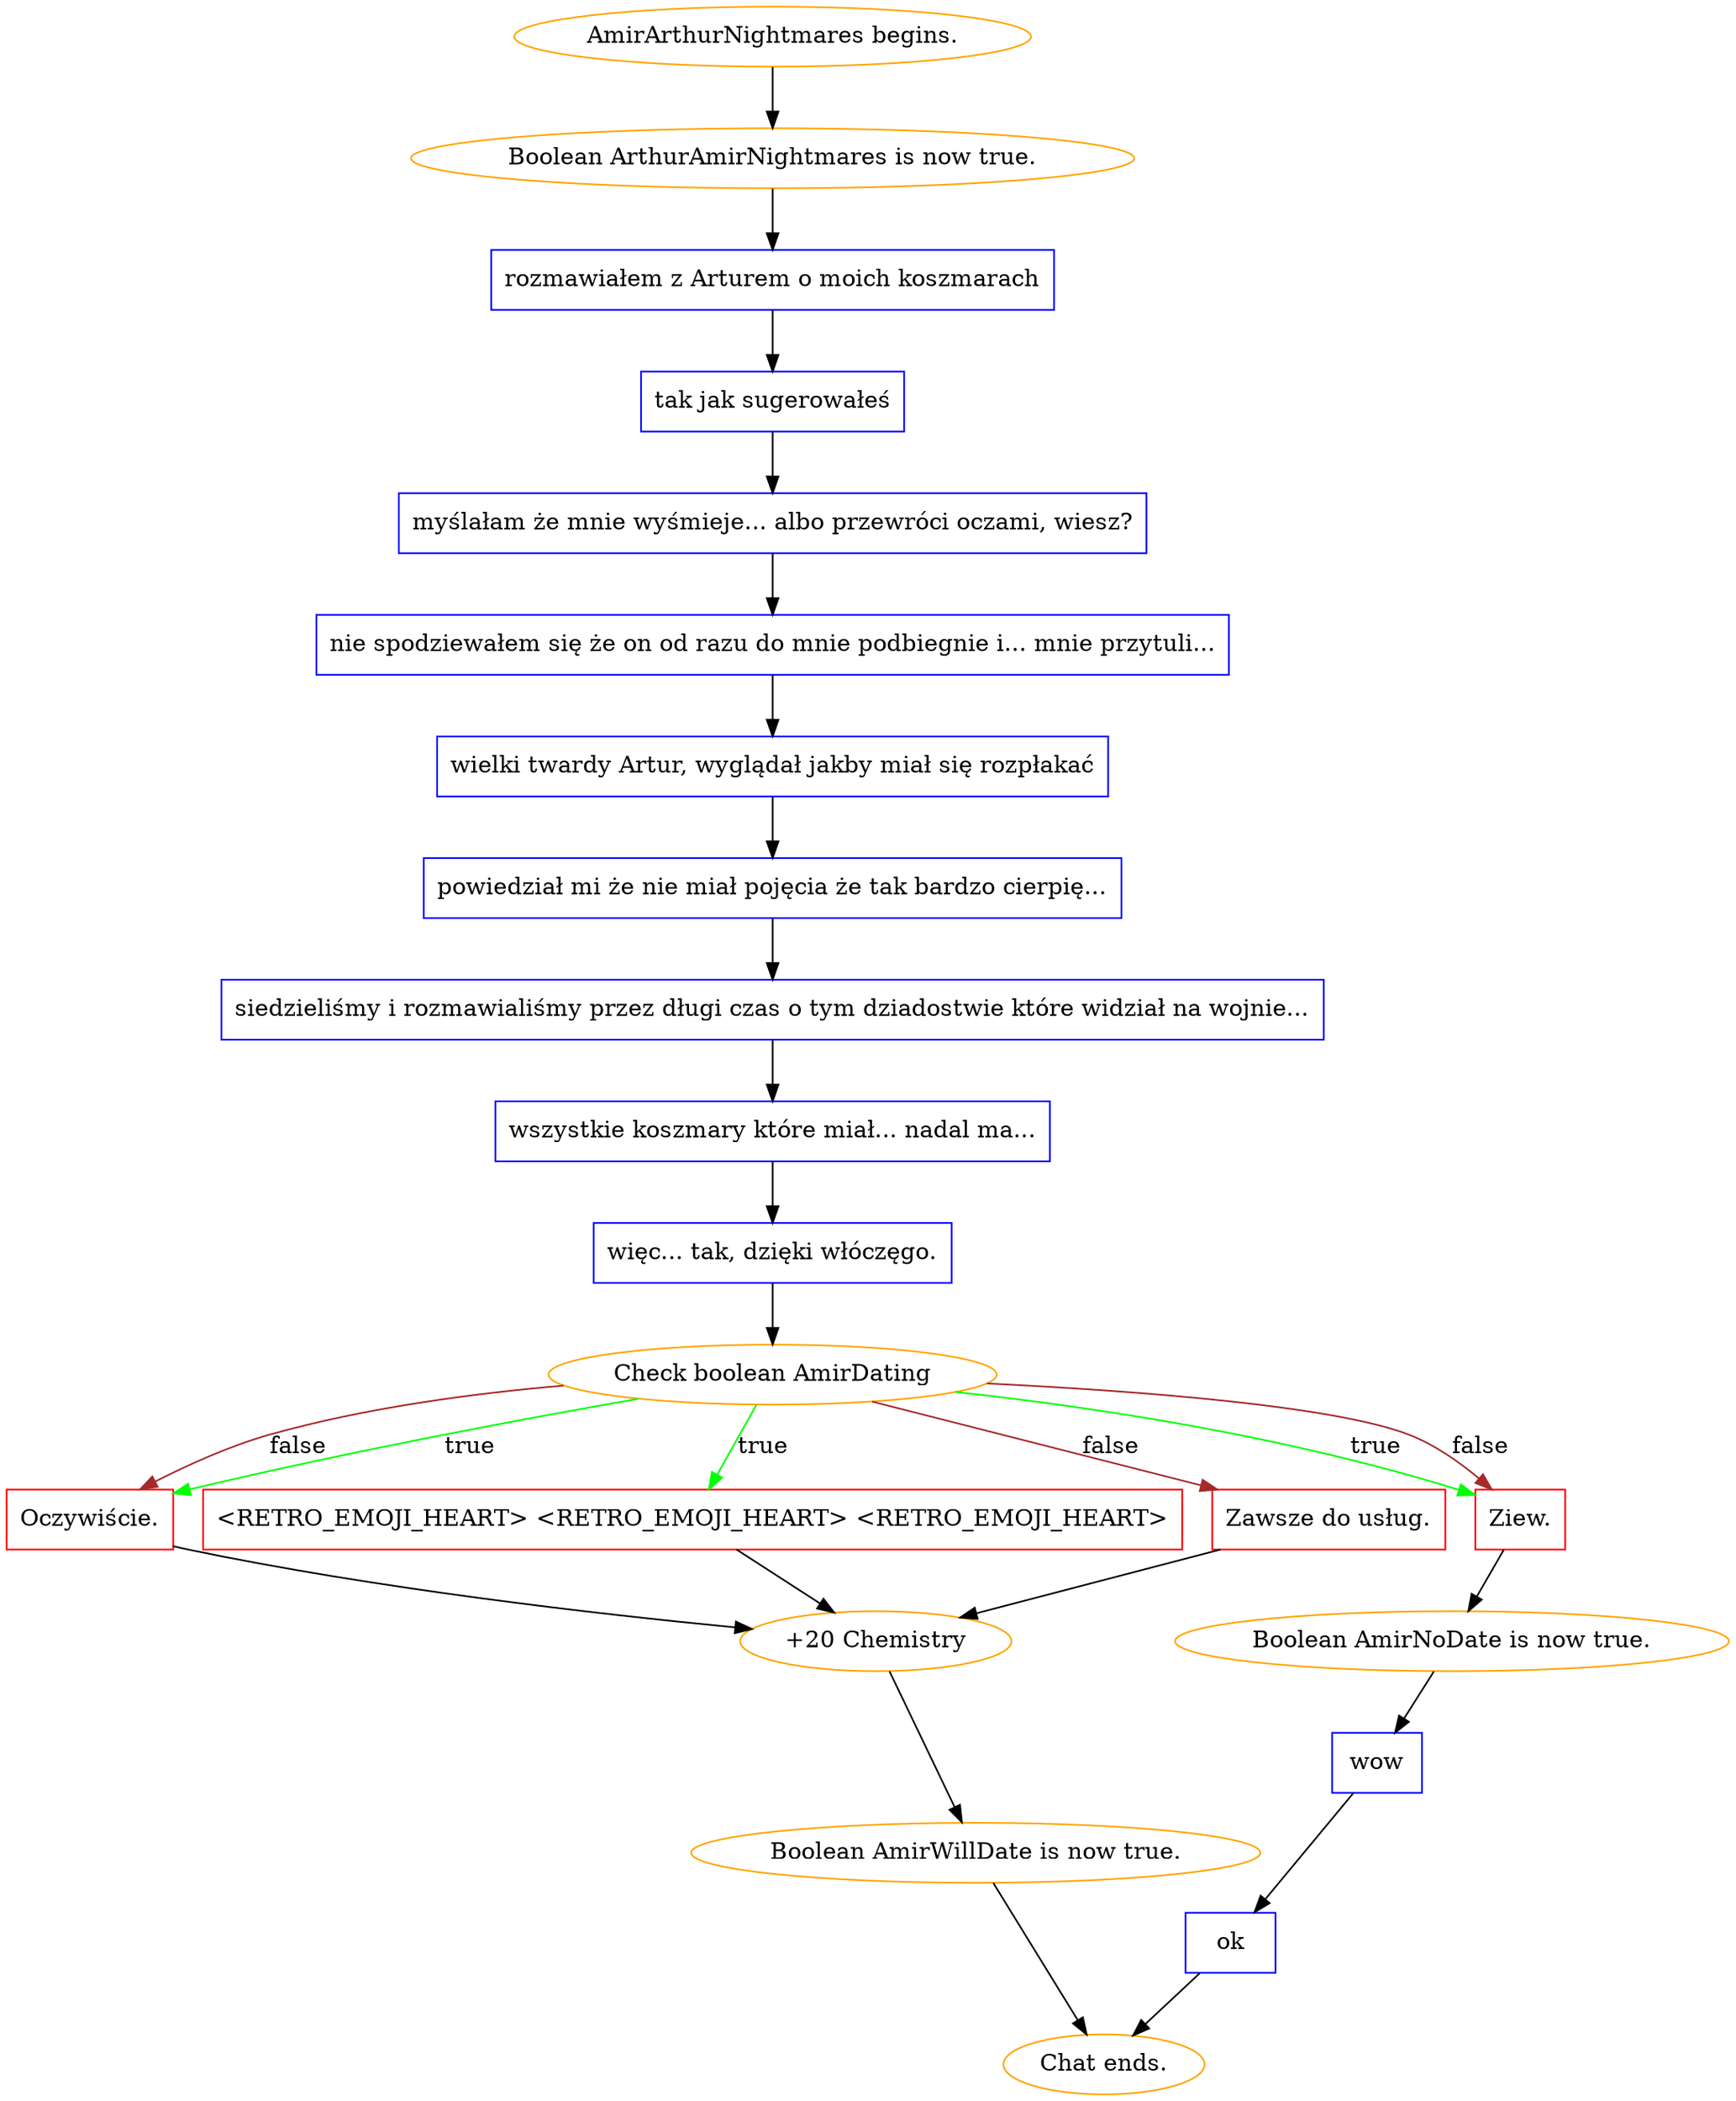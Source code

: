 digraph {
	"AmirArthurNightmares begins." [color=orange];
		"AmirArthurNightmares begins." -> j4268831324;
	j4268831324 [label="Boolean ArthurAmirNightmares is now true.",color=orange];
		j4268831324 -> j2681235331;
	j2681235331 [label="rozmawiałem z Arturem o moich koszmarach",shape=box,color=blue];
		j2681235331 -> j3543362257;
	j3543362257 [label="tak jak sugerowałeś",shape=box,color=blue];
		j3543362257 -> j3067033552;
	j3067033552 [label="myślałam że mnie wyśmieje... albo przewróci oczami, wiesz?",shape=box,color=blue];
		j3067033552 -> j99788657;
	j99788657 [label="nie spodziewałem się że on od razu do mnie podbiegnie i... mnie przytuli...",shape=box,color=blue];
		j99788657 -> j2917699035;
	j2917699035 [label="wielki twardy Artur, wyglądał jakby miał się rozpłakać",shape=box,color=blue];
		j2917699035 -> j2600321343;
	j2600321343 [label="powiedział mi że nie miał pojęcia że tak bardzo cierpię...",shape=box,color=blue];
		j2600321343 -> j2987542695;
	j2987542695 [label="siedzieliśmy i rozmawialiśmy przez długi czas o tym dziadostwie które widział na wojnie...",shape=box,color=blue];
		j2987542695 -> j1239470952;
	j1239470952 [label="wszystkie koszmary które miał... nadal ma...",shape=box,color=blue];
		j1239470952 -> j939484257;
	j939484257 [label="więc... tak, dzięki włóczęgo.",shape=box,color=blue];
		j939484257 -> j4217290168;
	j4217290168 [label="Check boolean AmirDating",color=orange];
		j4217290168 -> j2423123349 [label=true,color=green];
		j4217290168 -> j268770071 [label=true,color=green];
		j4217290168 -> j3106456304 [label=true,color=green];
		j4217290168 -> j268770071 [label=false,color=brown];
		j4217290168 -> j3106456304 [label=false,color=brown];
		j4217290168 -> j1895980285 [label=false,color=brown];
	j2423123349 [label="<RETRO_EMOJI_HEART> <RETRO_EMOJI_HEART> <RETRO_EMOJI_HEART>",shape=box,color=red];
		j2423123349 -> j2302460036;
	j268770071 [label="Oczywiście.",shape=box,color=red];
		j268770071 -> j2302460036;
	j3106456304 [label="Ziew.",shape=box,color=red];
		j3106456304 -> j3205294994;
	j1895980285 [label="Zawsze do usług.",shape=box,color=red];
		j1895980285 -> j2302460036;
	j2302460036 [label="+20 Chemistry",color=orange];
		j2302460036 -> j661208215;
	j3205294994 [label="Boolean AmirNoDate is now true.",color=orange];
		j3205294994 -> j3689092276;
	j661208215 [label="Boolean AmirWillDate is now true.",color=orange];
		j661208215 -> "Chat ends.";
	j3689092276 [label="wow",shape=box,color=blue];
		j3689092276 -> j152684941;
	"Chat ends." [color=orange];
	j152684941 [label="ok",shape=box,color=blue];
		j152684941 -> "Chat ends.";
}
